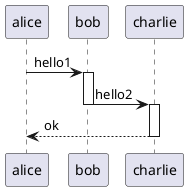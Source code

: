 {
  "sha1": "sx541icw4082uhbxg5ukbz6y7zimla2",
  "insertion": {
    "when": "2024-06-04T17:28:45.583Z",
    "url": "https://forum.plantuml.net/4834/activation-shorthand-for-sequence-diagrams?show=12981#c12981",
    "user": "plantuml@gmail.com"
  }
}
@startuml
alice -> bob ++ : hello1
bob -> charlie --++ : hello2
charlie --> alice -- : ok

@enduml

